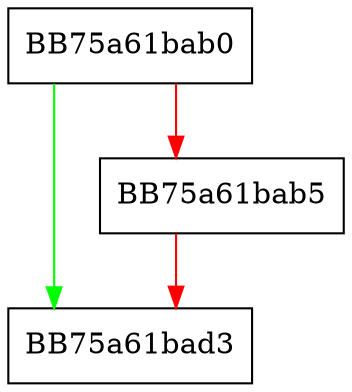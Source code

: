 digraph sqlite3ValueFree {
  node [shape="box"];
  graph [splines=ortho];
  BB75a61bab0 -> BB75a61bad3 [color="green"];
  BB75a61bab0 -> BB75a61bab5 [color="red"];
  BB75a61bab5 -> BB75a61bad3 [color="red"];
}